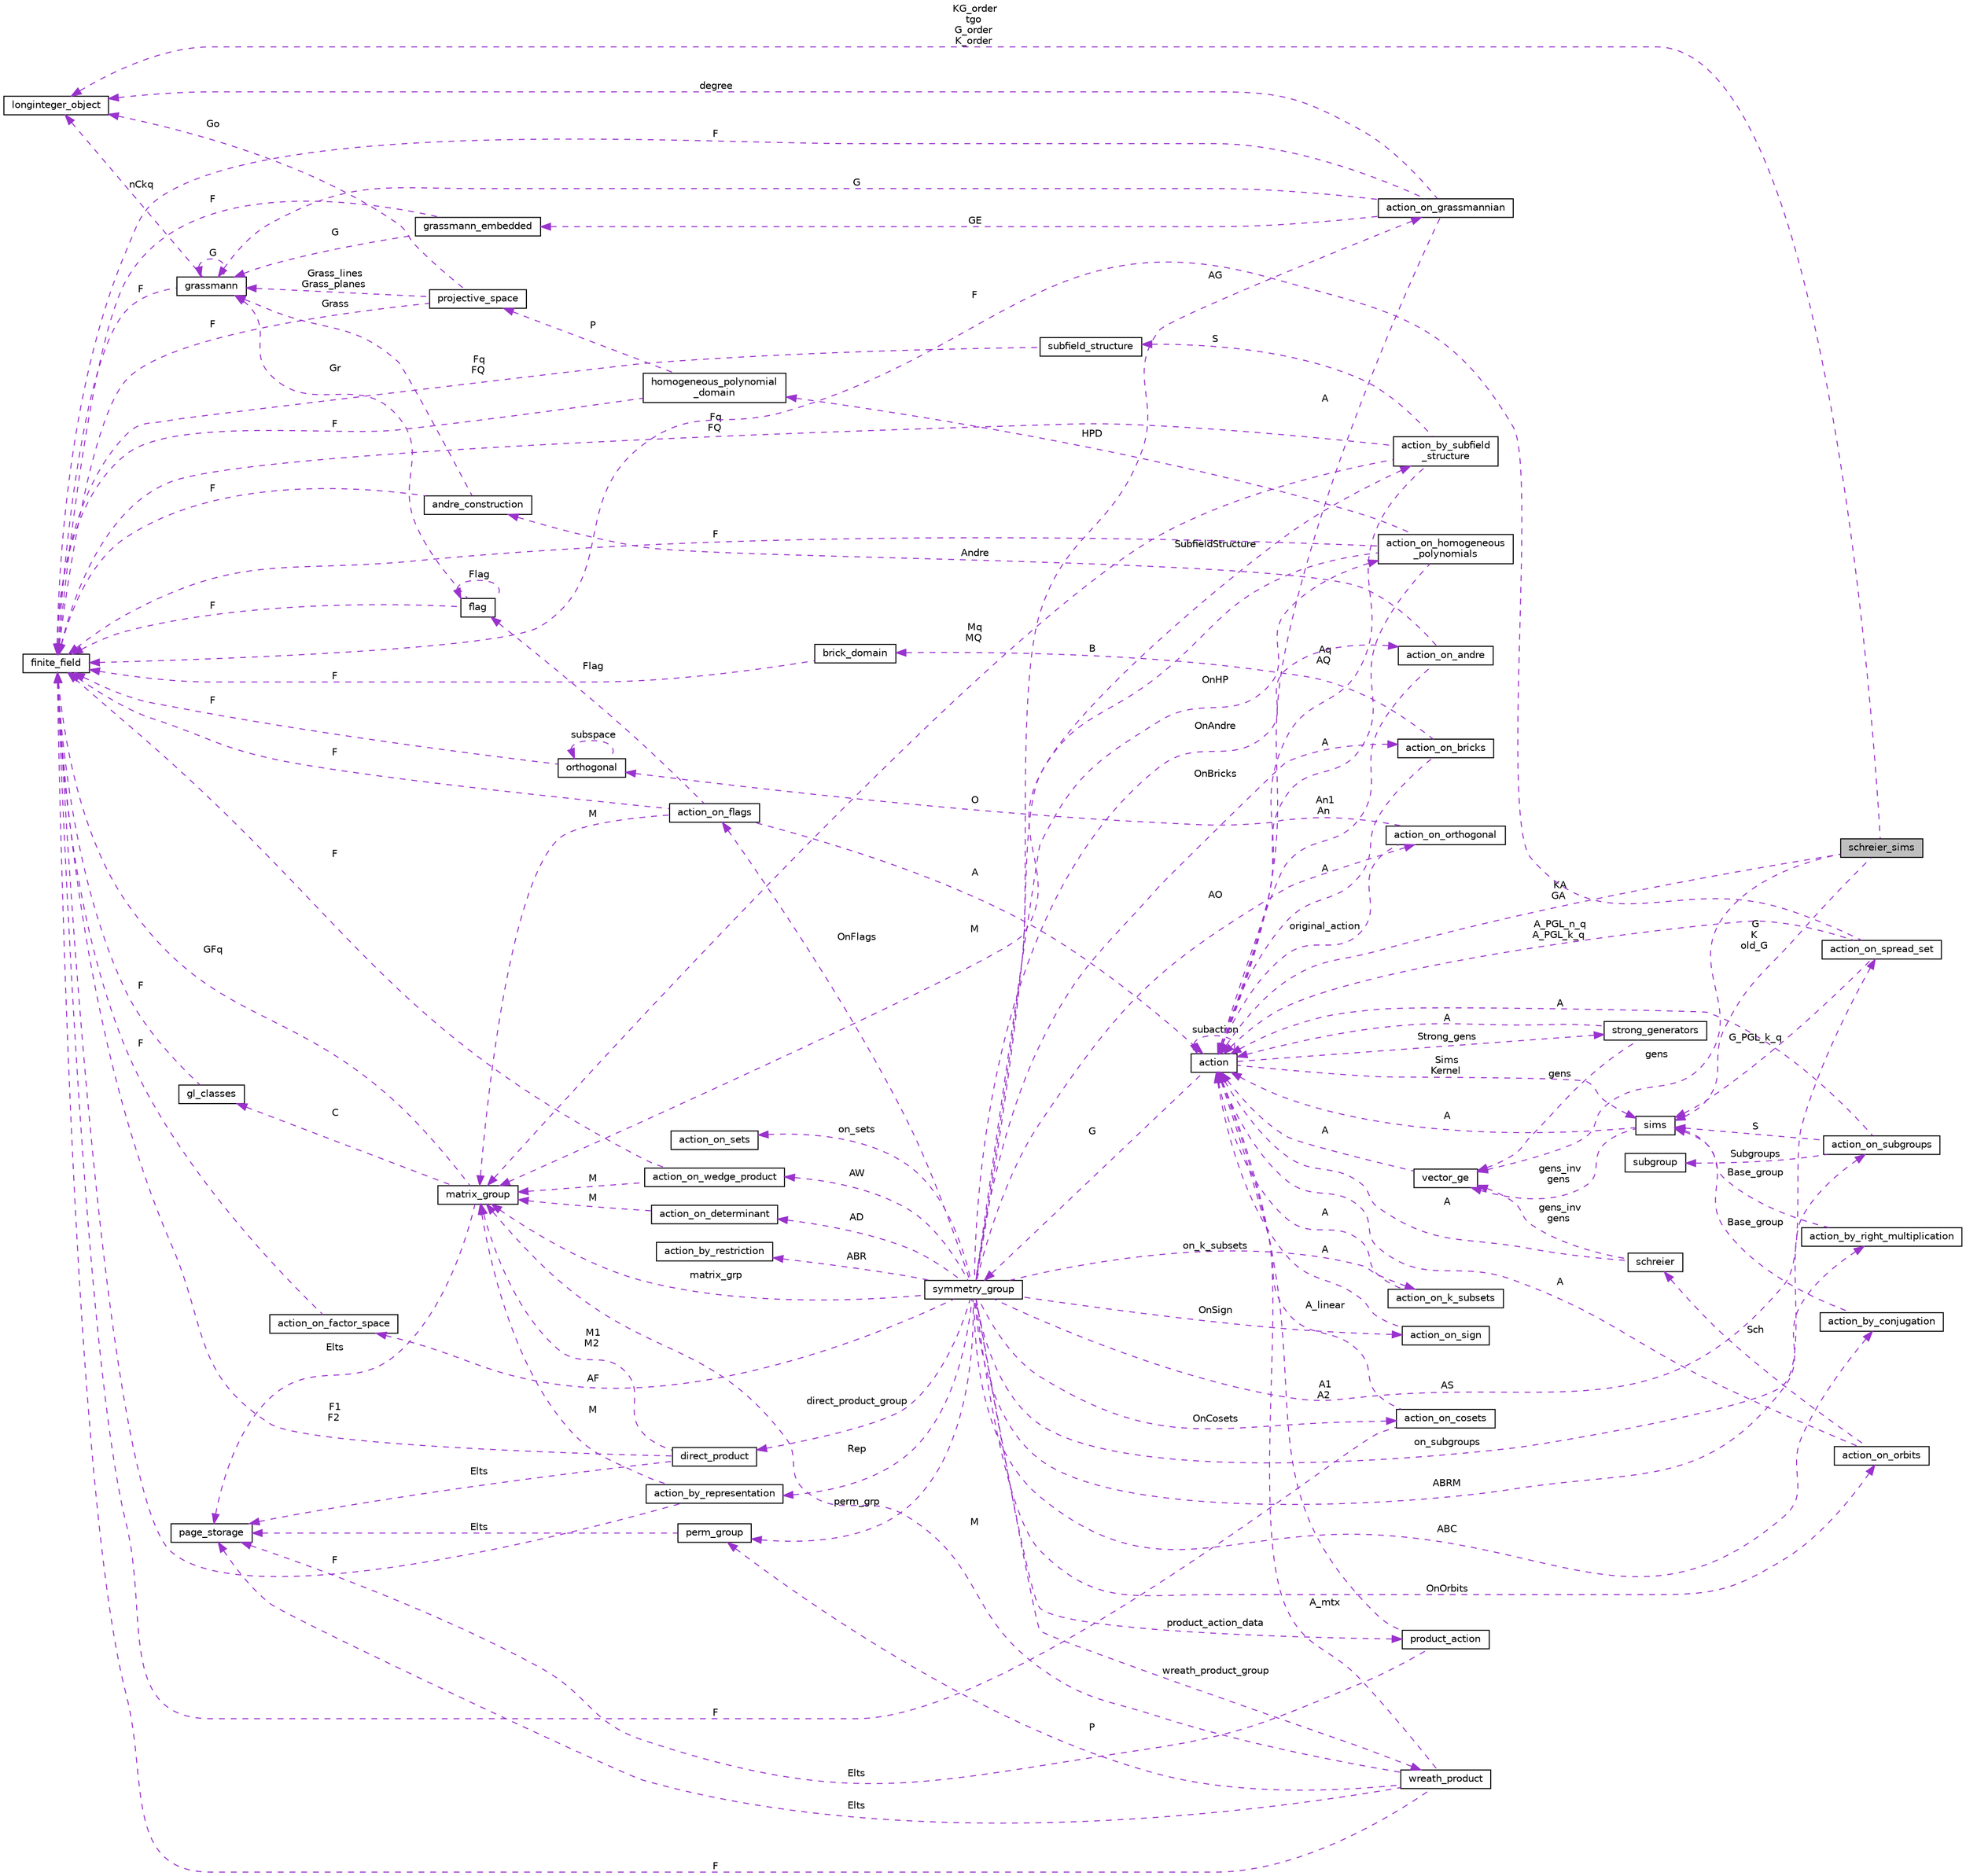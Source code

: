 digraph "schreier_sims"
{
  edge [fontname="Helvetica",fontsize="10",labelfontname="Helvetica",labelfontsize="10"];
  node [fontname="Helvetica",fontsize="10",shape=record];
  rankdir="LR";
  Node1 [label="schreier_sims",height=0.2,width=0.4,color="black", fillcolor="grey75", style="filled", fontcolor="black"];
  Node2 -> Node1 [dir="back",color="darkorchid3",fontsize="10",style="dashed",label=" KG_order\ntgo\nG_order\nK_order" ,fontname="Helvetica"];
  Node2 [label="longinteger_object",height=0.2,width=0.4,color="black", fillcolor="white", style="filled",URL="$dd/d7e/classlonginteger__object.html"];
  Node3 -> Node1 [dir="back",color="darkorchid3",fontsize="10",style="dashed",label=" KA\nGA" ,fontname="Helvetica"];
  Node3 [label="action",height=0.2,width=0.4,color="black", fillcolor="white", style="filled",URL="$d2/d86/classaction.html"];
  Node4 -> Node3 [dir="back",color="darkorchid3",fontsize="10",style="dashed",label=" G" ,fontname="Helvetica"];
  Node4 [label="symmetry_group",height=0.2,width=0.4,color="black", fillcolor="white", style="filled",URL="$dd/d3b/unionsymmetry__group.html"];
  Node5 -> Node4 [dir="back",color="darkorchid3",fontsize="10",style="dashed",label=" product_action_data" ,fontname="Helvetica"];
  Node5 [label="product_action",height=0.2,width=0.4,color="black", fillcolor="white", style="filled",URL="$d8/d74/classproduct__action.html"];
  Node6 -> Node5 [dir="back",color="darkorchid3",fontsize="10",style="dashed",label=" Elts" ,fontname="Helvetica"];
  Node6 [label="page_storage",height=0.2,width=0.4,color="black", fillcolor="white", style="filled",URL="$dc/d72/classpage__storage.html"];
  Node3 -> Node5 [dir="back",color="darkorchid3",fontsize="10",style="dashed",label=" A1\nA2" ,fontname="Helvetica"];
  Node7 -> Node4 [dir="back",color="darkorchid3",fontsize="10",style="dashed",label=" ABR" ,fontname="Helvetica"];
  Node7 [label="action_by_restriction",height=0.2,width=0.4,color="black", fillcolor="white", style="filled",URL="$d1/d7e/classaction__by__restriction.html"];
  Node8 -> Node4 [dir="back",color="darkorchid3",fontsize="10",style="dashed",label=" OnFlags" ,fontname="Helvetica"];
  Node8 [label="action_on_flags",height=0.2,width=0.4,color="black", fillcolor="white", style="filled",URL="$dd/dc4/classaction__on__flags.html"];
  Node3 -> Node8 [dir="back",color="darkorchid3",fontsize="10",style="dashed",label=" A" ,fontname="Helvetica"];
  Node9 -> Node8 [dir="back",color="darkorchid3",fontsize="10",style="dashed",label=" M" ,fontname="Helvetica"];
  Node9 [label="matrix_group",height=0.2,width=0.4,color="black", fillcolor="white", style="filled",URL="$d3/ded/classmatrix__group.html"];
  Node6 -> Node9 [dir="back",color="darkorchid3",fontsize="10",style="dashed",label=" Elts" ,fontname="Helvetica"];
  Node10 -> Node9 [dir="back",color="darkorchid3",fontsize="10",style="dashed",label=" C" ,fontname="Helvetica"];
  Node10 [label="gl_classes",height=0.2,width=0.4,color="black", fillcolor="white", style="filled",URL="$d6/dab/classgl__classes.html"];
  Node11 -> Node10 [dir="back",color="darkorchid3",fontsize="10",style="dashed",label=" F" ,fontname="Helvetica"];
  Node11 [label="finite_field",height=0.2,width=0.4,color="black", fillcolor="white", style="filled",URL="$df/d5a/classfinite__field.html"];
  Node11 -> Node9 [dir="back",color="darkorchid3",fontsize="10",style="dashed",label=" GFq" ,fontname="Helvetica"];
  Node12 -> Node8 [dir="back",color="darkorchid3",fontsize="10",style="dashed",label=" Flag" ,fontname="Helvetica"];
  Node12 [label="flag",height=0.2,width=0.4,color="black", fillcolor="white", style="filled",URL="$d8/d06/classflag.html"];
  Node12 -> Node12 [dir="back",color="darkorchid3",fontsize="10",style="dashed",label=" Flag" ,fontname="Helvetica"];
  Node13 -> Node12 [dir="back",color="darkorchid3",fontsize="10",style="dashed",label=" Gr" ,fontname="Helvetica"];
  Node13 [label="grassmann",height=0.2,width=0.4,color="black", fillcolor="white", style="filled",URL="$df/d02/classgrassmann.html"];
  Node2 -> Node13 [dir="back",color="darkorchid3",fontsize="10",style="dashed",label=" nCkq" ,fontname="Helvetica"];
  Node13 -> Node13 [dir="back",color="darkorchid3",fontsize="10",style="dashed",label=" G" ,fontname="Helvetica"];
  Node11 -> Node13 [dir="back",color="darkorchid3",fontsize="10",style="dashed",label=" F" ,fontname="Helvetica"];
  Node11 -> Node12 [dir="back",color="darkorchid3",fontsize="10",style="dashed",label=" F" ,fontname="Helvetica"];
  Node11 -> Node8 [dir="back",color="darkorchid3",fontsize="10",style="dashed",label=" F" ,fontname="Helvetica"];
  Node14 -> Node4 [dir="back",color="darkorchid3",fontsize="10",style="dashed",label=" AW" ,fontname="Helvetica"];
  Node14 [label="action_on_wedge_product",height=0.2,width=0.4,color="black", fillcolor="white", style="filled",URL="$d0/deb/classaction__on__wedge__product.html"];
  Node9 -> Node14 [dir="back",color="darkorchid3",fontsize="10",style="dashed",label=" M" ,fontname="Helvetica"];
  Node11 -> Node14 [dir="back",color="darkorchid3",fontsize="10",style="dashed",label=" F" ,fontname="Helvetica"];
  Node15 -> Node4 [dir="back",color="darkorchid3",fontsize="10",style="dashed",label=" AF" ,fontname="Helvetica"];
  Node15 [label="action_on_factor_space",height=0.2,width=0.4,color="black", fillcolor="white", style="filled",URL="$d5/d25/classaction__on__factor__space.html"];
  Node11 -> Node15 [dir="back",color="darkorchid3",fontsize="10",style="dashed",label=" F" ,fontname="Helvetica"];
  Node16 -> Node4 [dir="back",color="darkorchid3",fontsize="10",style="dashed",label=" OnCosets" ,fontname="Helvetica"];
  Node16 [label="action_on_cosets",height=0.2,width=0.4,color="black", fillcolor="white", style="filled",URL="$d3/d72/classaction__on__cosets.html"];
  Node3 -> Node16 [dir="back",color="darkorchid3",fontsize="10",style="dashed",label=" A_linear" ,fontname="Helvetica"];
  Node11 -> Node16 [dir="back",color="darkorchid3",fontsize="10",style="dashed",label=" F" ,fontname="Helvetica"];
  Node17 -> Node4 [dir="back",color="darkorchid3",fontsize="10",style="dashed",label=" AO" ,fontname="Helvetica"];
  Node17 [label="action_on_orthogonal",height=0.2,width=0.4,color="black", fillcolor="white", style="filled",URL="$dc/d87/classaction__on__orthogonal.html"];
  Node3 -> Node17 [dir="back",color="darkorchid3",fontsize="10",style="dashed",label=" original_action" ,fontname="Helvetica"];
  Node18 -> Node17 [dir="back",color="darkorchid3",fontsize="10",style="dashed",label=" O" ,fontname="Helvetica"];
  Node18 [label="orthogonal",height=0.2,width=0.4,color="black", fillcolor="white", style="filled",URL="$d7/daa/classorthogonal.html"];
  Node18 -> Node18 [dir="back",color="darkorchid3",fontsize="10",style="dashed",label=" subspace" ,fontname="Helvetica"];
  Node11 -> Node18 [dir="back",color="darkorchid3",fontsize="10",style="dashed",label=" F" ,fontname="Helvetica"];
  Node19 -> Node4 [dir="back",color="darkorchid3",fontsize="10",style="dashed",label=" AG" ,fontname="Helvetica"];
  Node19 [label="action_on_grassmannian",height=0.2,width=0.4,color="black", fillcolor="white", style="filled",URL="$d9/ddf/classaction__on__grassmannian.html"];
  Node2 -> Node19 [dir="back",color="darkorchid3",fontsize="10",style="dashed",label=" degree" ,fontname="Helvetica"];
  Node20 -> Node19 [dir="back",color="darkorchid3",fontsize="10",style="dashed",label=" GE" ,fontname="Helvetica"];
  Node20 [label="grassmann_embedded",height=0.2,width=0.4,color="black", fillcolor="white", style="filled",URL="$d4/dda/classgrassmann__embedded.html"];
  Node13 -> Node20 [dir="back",color="darkorchid3",fontsize="10",style="dashed",label=" G" ,fontname="Helvetica"];
  Node11 -> Node20 [dir="back",color="darkorchid3",fontsize="10",style="dashed",label=" F" ,fontname="Helvetica"];
  Node3 -> Node19 [dir="back",color="darkorchid3",fontsize="10",style="dashed",label=" A" ,fontname="Helvetica"];
  Node13 -> Node19 [dir="back",color="darkorchid3",fontsize="10",style="dashed",label=" G" ,fontname="Helvetica"];
  Node11 -> Node19 [dir="back",color="darkorchid3",fontsize="10",style="dashed",label=" F" ,fontname="Helvetica"];
  Node21 -> Node4 [dir="back",color="darkorchid3",fontsize="10",style="dashed",label=" OnHP" ,fontname="Helvetica"];
  Node21 [label="action_on_homogeneous\l_polynomials",height=0.2,width=0.4,color="black", fillcolor="white", style="filled",URL="$d5/dd4/classaction__on__homogeneous__polynomials.html"];
  Node3 -> Node21 [dir="back",color="darkorchid3",fontsize="10",style="dashed",label=" A" ,fontname="Helvetica"];
  Node9 -> Node21 [dir="back",color="darkorchid3",fontsize="10",style="dashed",label=" M" ,fontname="Helvetica"];
  Node11 -> Node21 [dir="back",color="darkorchid3",fontsize="10",style="dashed",label=" F" ,fontname="Helvetica"];
  Node22 -> Node21 [dir="back",color="darkorchid3",fontsize="10",style="dashed",label=" HPD" ,fontname="Helvetica"];
  Node22 [label="homogeneous_polynomial\l_domain",height=0.2,width=0.4,color="black", fillcolor="white", style="filled",URL="$d2/da7/classhomogeneous__polynomial__domain.html"];
  Node23 -> Node22 [dir="back",color="darkorchid3",fontsize="10",style="dashed",label=" P" ,fontname="Helvetica"];
  Node23 [label="projective_space",height=0.2,width=0.4,color="black", fillcolor="white", style="filled",URL="$d2/d17/classprojective__space.html"];
  Node2 -> Node23 [dir="back",color="darkorchid3",fontsize="10",style="dashed",label=" Go" ,fontname="Helvetica"];
  Node11 -> Node23 [dir="back",color="darkorchid3",fontsize="10",style="dashed",label=" F" ,fontname="Helvetica"];
  Node13 -> Node23 [dir="back",color="darkorchid3",fontsize="10",style="dashed",label=" Grass_lines\nGrass_planes" ,fontname="Helvetica"];
  Node11 -> Node22 [dir="back",color="darkorchid3",fontsize="10",style="dashed",label=" F" ,fontname="Helvetica"];
  Node24 -> Node4 [dir="back",color="darkorchid3",fontsize="10",style="dashed",label=" OnOrbits" ,fontname="Helvetica"];
  Node24 [label="action_on_orbits",height=0.2,width=0.4,color="black", fillcolor="white", style="filled",URL="$da/d89/classaction__on__orbits.html"];
  Node3 -> Node24 [dir="back",color="darkorchid3",fontsize="10",style="dashed",label=" A" ,fontname="Helvetica"];
  Node25 -> Node24 [dir="back",color="darkorchid3",fontsize="10",style="dashed",label=" Sch" ,fontname="Helvetica"];
  Node25 [label="schreier",height=0.2,width=0.4,color="black", fillcolor="white", style="filled",URL="$d3/dd6/classschreier.html"];
  Node3 -> Node25 [dir="back",color="darkorchid3",fontsize="10",style="dashed",label=" A" ,fontname="Helvetica"];
  Node26 -> Node25 [dir="back",color="darkorchid3",fontsize="10",style="dashed",label=" gens_inv\ngens" ,fontname="Helvetica"];
  Node26 [label="vector_ge",height=0.2,width=0.4,color="black", fillcolor="white", style="filled",URL="$d4/d6e/classvector__ge.html"];
  Node3 -> Node26 [dir="back",color="darkorchid3",fontsize="10",style="dashed",label=" A" ,fontname="Helvetica"];
  Node27 -> Node4 [dir="back",color="darkorchid3",fontsize="10",style="dashed",label=" AD" ,fontname="Helvetica"];
  Node27 [label="action_on_determinant",height=0.2,width=0.4,color="black", fillcolor="white", style="filled",URL="$d4/d32/classaction__on__determinant.html"];
  Node9 -> Node27 [dir="back",color="darkorchid3",fontsize="10",style="dashed",label=" M" ,fontname="Helvetica"];
  Node28 -> Node4 [dir="back",color="darkorchid3",fontsize="10",style="dashed",label=" on_k_subsets" ,fontname="Helvetica"];
  Node28 [label="action_on_k_subsets",height=0.2,width=0.4,color="black", fillcolor="white", style="filled",URL="$d3/d04/classaction__on__k__subsets.html"];
  Node3 -> Node28 [dir="back",color="darkorchid3",fontsize="10",style="dashed",label=" A" ,fontname="Helvetica"];
  Node29 -> Node4 [dir="back",color="darkorchid3",fontsize="10",style="dashed",label=" wreath_product_group" ,fontname="Helvetica"];
  Node29 [label="wreath_product",height=0.2,width=0.4,color="black", fillcolor="white", style="filled",URL="$d8/dfa/classwreath__product.html"];
  Node6 -> Node29 [dir="back",color="darkorchid3",fontsize="10",style="dashed",label=" Elts" ,fontname="Helvetica"];
  Node3 -> Node29 [dir="back",color="darkorchid3",fontsize="10",style="dashed",label=" A_mtx" ,fontname="Helvetica"];
  Node9 -> Node29 [dir="back",color="darkorchid3",fontsize="10",style="dashed",label=" M" ,fontname="Helvetica"];
  Node30 -> Node29 [dir="back",color="darkorchid3",fontsize="10",style="dashed",label=" P" ,fontname="Helvetica"];
  Node30 [label="perm_group",height=0.2,width=0.4,color="black", fillcolor="white", style="filled",URL="$df/d0a/classperm__group.html"];
  Node6 -> Node30 [dir="back",color="darkorchid3",fontsize="10",style="dashed",label=" Elts" ,fontname="Helvetica"];
  Node11 -> Node29 [dir="back",color="darkorchid3",fontsize="10",style="dashed",label=" F" ,fontname="Helvetica"];
  Node31 -> Node4 [dir="back",color="darkorchid3",fontsize="10",style="dashed",label=" on_subgroups" ,fontname="Helvetica"];
  Node31 [label="action_on_subgroups",height=0.2,width=0.4,color="black", fillcolor="white", style="filled",URL="$d6/da4/classaction__on__subgroups.html"];
  Node32 -> Node31 [dir="back",color="darkorchid3",fontsize="10",style="dashed",label=" Subgroups" ,fontname="Helvetica"];
  Node32 [label="subgroup",height=0.2,width=0.4,color="black", fillcolor="white", style="filled",URL="$d0/d0a/classsubgroup.html"];
  Node3 -> Node31 [dir="back",color="darkorchid3",fontsize="10",style="dashed",label=" A" ,fontname="Helvetica"];
  Node33 -> Node31 [dir="back",color="darkorchid3",fontsize="10",style="dashed",label=" S" ,fontname="Helvetica"];
  Node33 [label="sims",height=0.2,width=0.4,color="black", fillcolor="white", style="filled",URL="$d9/df3/classsims.html"];
  Node3 -> Node33 [dir="back",color="darkorchid3",fontsize="10",style="dashed",label=" A" ,fontname="Helvetica"];
  Node26 -> Node33 [dir="back",color="darkorchid3",fontsize="10",style="dashed",label=" gens_inv\ngens" ,fontname="Helvetica"];
  Node9 -> Node4 [dir="back",color="darkorchid3",fontsize="10",style="dashed",label=" matrix_grp" ,fontname="Helvetica"];
  Node34 -> Node4 [dir="back",color="darkorchid3",fontsize="10",style="dashed",label=" ABRM" ,fontname="Helvetica"];
  Node34 [label="action_by_right_multiplication",height=0.2,width=0.4,color="black", fillcolor="white", style="filled",URL="$d5/daa/classaction__by__right__multiplication.html"];
  Node33 -> Node34 [dir="back",color="darkorchid3",fontsize="10",style="dashed",label=" Base_group" ,fontname="Helvetica"];
  Node35 -> Node4 [dir="back",color="darkorchid3",fontsize="10",style="dashed",label=" direct_product_group" ,fontname="Helvetica"];
  Node35 [label="direct_product",height=0.2,width=0.4,color="black", fillcolor="white", style="filled",URL="$dc/daf/classdirect__product.html"];
  Node6 -> Node35 [dir="back",color="darkorchid3",fontsize="10",style="dashed",label=" Elts" ,fontname="Helvetica"];
  Node9 -> Node35 [dir="back",color="darkorchid3",fontsize="10",style="dashed",label=" M1\nM2" ,fontname="Helvetica"];
  Node11 -> Node35 [dir="back",color="darkorchid3",fontsize="10",style="dashed",label=" F1\nF2" ,fontname="Helvetica"];
  Node36 -> Node4 [dir="back",color="darkorchid3",fontsize="10",style="dashed",label=" OnBricks" ,fontname="Helvetica"];
  Node36 [label="action_on_bricks",height=0.2,width=0.4,color="black", fillcolor="white", style="filled",URL="$de/d56/classaction__on__bricks.html"];
  Node3 -> Node36 [dir="back",color="darkorchid3",fontsize="10",style="dashed",label=" A" ,fontname="Helvetica"];
  Node37 -> Node36 [dir="back",color="darkorchid3",fontsize="10",style="dashed",label=" B" ,fontname="Helvetica"];
  Node37 [label="brick_domain",height=0.2,width=0.4,color="black", fillcolor="white", style="filled",URL="$da/daf/classbrick__domain.html"];
  Node11 -> Node37 [dir="back",color="darkorchid3",fontsize="10",style="dashed",label=" F" ,fontname="Helvetica"];
  Node38 -> Node4 [dir="back",color="darkorchid3",fontsize="10",style="dashed",label=" ABC" ,fontname="Helvetica"];
  Node38 [label="action_by_conjugation",height=0.2,width=0.4,color="black", fillcolor="white", style="filled",URL="$d3/dda/classaction__by__conjugation.html"];
  Node33 -> Node38 [dir="back",color="darkorchid3",fontsize="10",style="dashed",label=" Base_group" ,fontname="Helvetica"];
  Node39 -> Node4 [dir="back",color="darkorchid3",fontsize="10",style="dashed",label=" OnSign" ,fontname="Helvetica"];
  Node39 [label="action_on_sign",height=0.2,width=0.4,color="black", fillcolor="white", style="filled",URL="$da/d06/classaction__on__sign.html"];
  Node3 -> Node39 [dir="back",color="darkorchid3",fontsize="10",style="dashed",label=" A" ,fontname="Helvetica"];
  Node40 -> Node4 [dir="back",color="darkorchid3",fontsize="10",style="dashed",label=" SubfieldStructure" ,fontname="Helvetica"];
  Node40 [label="action_by_subfield\l_structure",height=0.2,width=0.4,color="black", fillcolor="white", style="filled",URL="$dd/d67/classaction__by__subfield__structure.html"];
  Node3 -> Node40 [dir="back",color="darkorchid3",fontsize="10",style="dashed",label=" Aq\nAQ" ,fontname="Helvetica"];
  Node41 -> Node40 [dir="back",color="darkorchid3",fontsize="10",style="dashed",label=" S" ,fontname="Helvetica"];
  Node41 [label="subfield_structure",height=0.2,width=0.4,color="black", fillcolor="white", style="filled",URL="$d4/d43/classsubfield__structure.html"];
  Node11 -> Node41 [dir="back",color="darkorchid3",fontsize="10",style="dashed",label=" Fq\nFQ" ,fontname="Helvetica"];
  Node9 -> Node40 [dir="back",color="darkorchid3",fontsize="10",style="dashed",label=" Mq\nMQ" ,fontname="Helvetica"];
  Node11 -> Node40 [dir="back",color="darkorchid3",fontsize="10",style="dashed",label=" Fq\nFQ" ,fontname="Helvetica"];
  Node42 -> Node4 [dir="back",color="darkorchid3",fontsize="10",style="dashed",label=" on_sets" ,fontname="Helvetica"];
  Node42 [label="action_on_sets",height=0.2,width=0.4,color="black", fillcolor="white", style="filled",URL="$da/d37/classaction__on__sets.html"];
  Node30 -> Node4 [dir="back",color="darkorchid3",fontsize="10",style="dashed",label=" perm_grp" ,fontname="Helvetica"];
  Node43 -> Node4 [dir="back",color="darkorchid3",fontsize="10",style="dashed",label=" Rep" ,fontname="Helvetica"];
  Node43 [label="action_by_representation",height=0.2,width=0.4,color="black", fillcolor="white", style="filled",URL="$d1/d9d/classaction__by__representation.html"];
  Node9 -> Node43 [dir="back",color="darkorchid3",fontsize="10",style="dashed",label=" M" ,fontname="Helvetica"];
  Node11 -> Node43 [dir="back",color="darkorchid3",fontsize="10",style="dashed",label=" F" ,fontname="Helvetica"];
  Node44 -> Node4 [dir="back",color="darkorchid3",fontsize="10",style="dashed",label=" AS" ,fontname="Helvetica"];
  Node44 [label="action_on_spread_set",height=0.2,width=0.4,color="black", fillcolor="white", style="filled",URL="$d2/d7a/classaction__on__spread__set.html"];
  Node3 -> Node44 [dir="back",color="darkorchid3",fontsize="10",style="dashed",label=" A_PGL_n_q\nA_PGL_k_q" ,fontname="Helvetica"];
  Node33 -> Node44 [dir="back",color="darkorchid3",fontsize="10",style="dashed",label=" G_PGL_k_q" ,fontname="Helvetica"];
  Node11 -> Node44 [dir="back",color="darkorchid3",fontsize="10",style="dashed",label=" F" ,fontname="Helvetica"];
  Node45 -> Node4 [dir="back",color="darkorchid3",fontsize="10",style="dashed",label=" OnAndre" ,fontname="Helvetica"];
  Node45 [label="action_on_andre",height=0.2,width=0.4,color="black", fillcolor="white", style="filled",URL="$da/d32/classaction__on__andre.html"];
  Node3 -> Node45 [dir="back",color="darkorchid3",fontsize="10",style="dashed",label=" An1\nAn" ,fontname="Helvetica"];
  Node46 -> Node45 [dir="back",color="darkorchid3",fontsize="10",style="dashed",label=" Andre" ,fontname="Helvetica"];
  Node46 [label="andre_construction",height=0.2,width=0.4,color="black", fillcolor="white", style="filled",URL="$d2/d32/classandre__construction.html"];
  Node11 -> Node46 [dir="back",color="darkorchid3",fontsize="10",style="dashed",label=" F" ,fontname="Helvetica"];
  Node13 -> Node46 [dir="back",color="darkorchid3",fontsize="10",style="dashed",label=" Grass" ,fontname="Helvetica"];
  Node3 -> Node3 [dir="back",color="darkorchid3",fontsize="10",style="dashed",label=" subaction" ,fontname="Helvetica"];
  Node47 -> Node3 [dir="back",color="darkorchid3",fontsize="10",style="dashed",label=" Strong_gens" ,fontname="Helvetica"];
  Node47 [label="strong_generators",height=0.2,width=0.4,color="black", fillcolor="white", style="filled",URL="$dc/d09/classstrong__generators.html"];
  Node3 -> Node47 [dir="back",color="darkorchid3",fontsize="10",style="dashed",label=" A" ,fontname="Helvetica"];
  Node26 -> Node47 [dir="back",color="darkorchid3",fontsize="10",style="dashed",label=" gens" ,fontname="Helvetica"];
  Node33 -> Node3 [dir="back",color="darkorchid3",fontsize="10",style="dashed",label=" Sims\nKernel" ,fontname="Helvetica"];
  Node26 -> Node1 [dir="back",color="darkorchid3",fontsize="10",style="dashed",label=" gens" ,fontname="Helvetica"];
  Node33 -> Node1 [dir="back",color="darkorchid3",fontsize="10",style="dashed",label=" G\nK\nold_G" ,fontname="Helvetica"];
}
